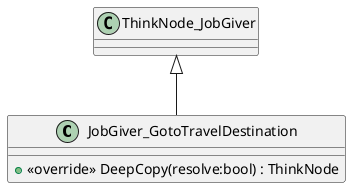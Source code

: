 @startuml
class JobGiver_GotoTravelDestination {
    + <<override>> DeepCopy(resolve:bool) : ThinkNode
}
ThinkNode_JobGiver <|-- JobGiver_GotoTravelDestination
@enduml
